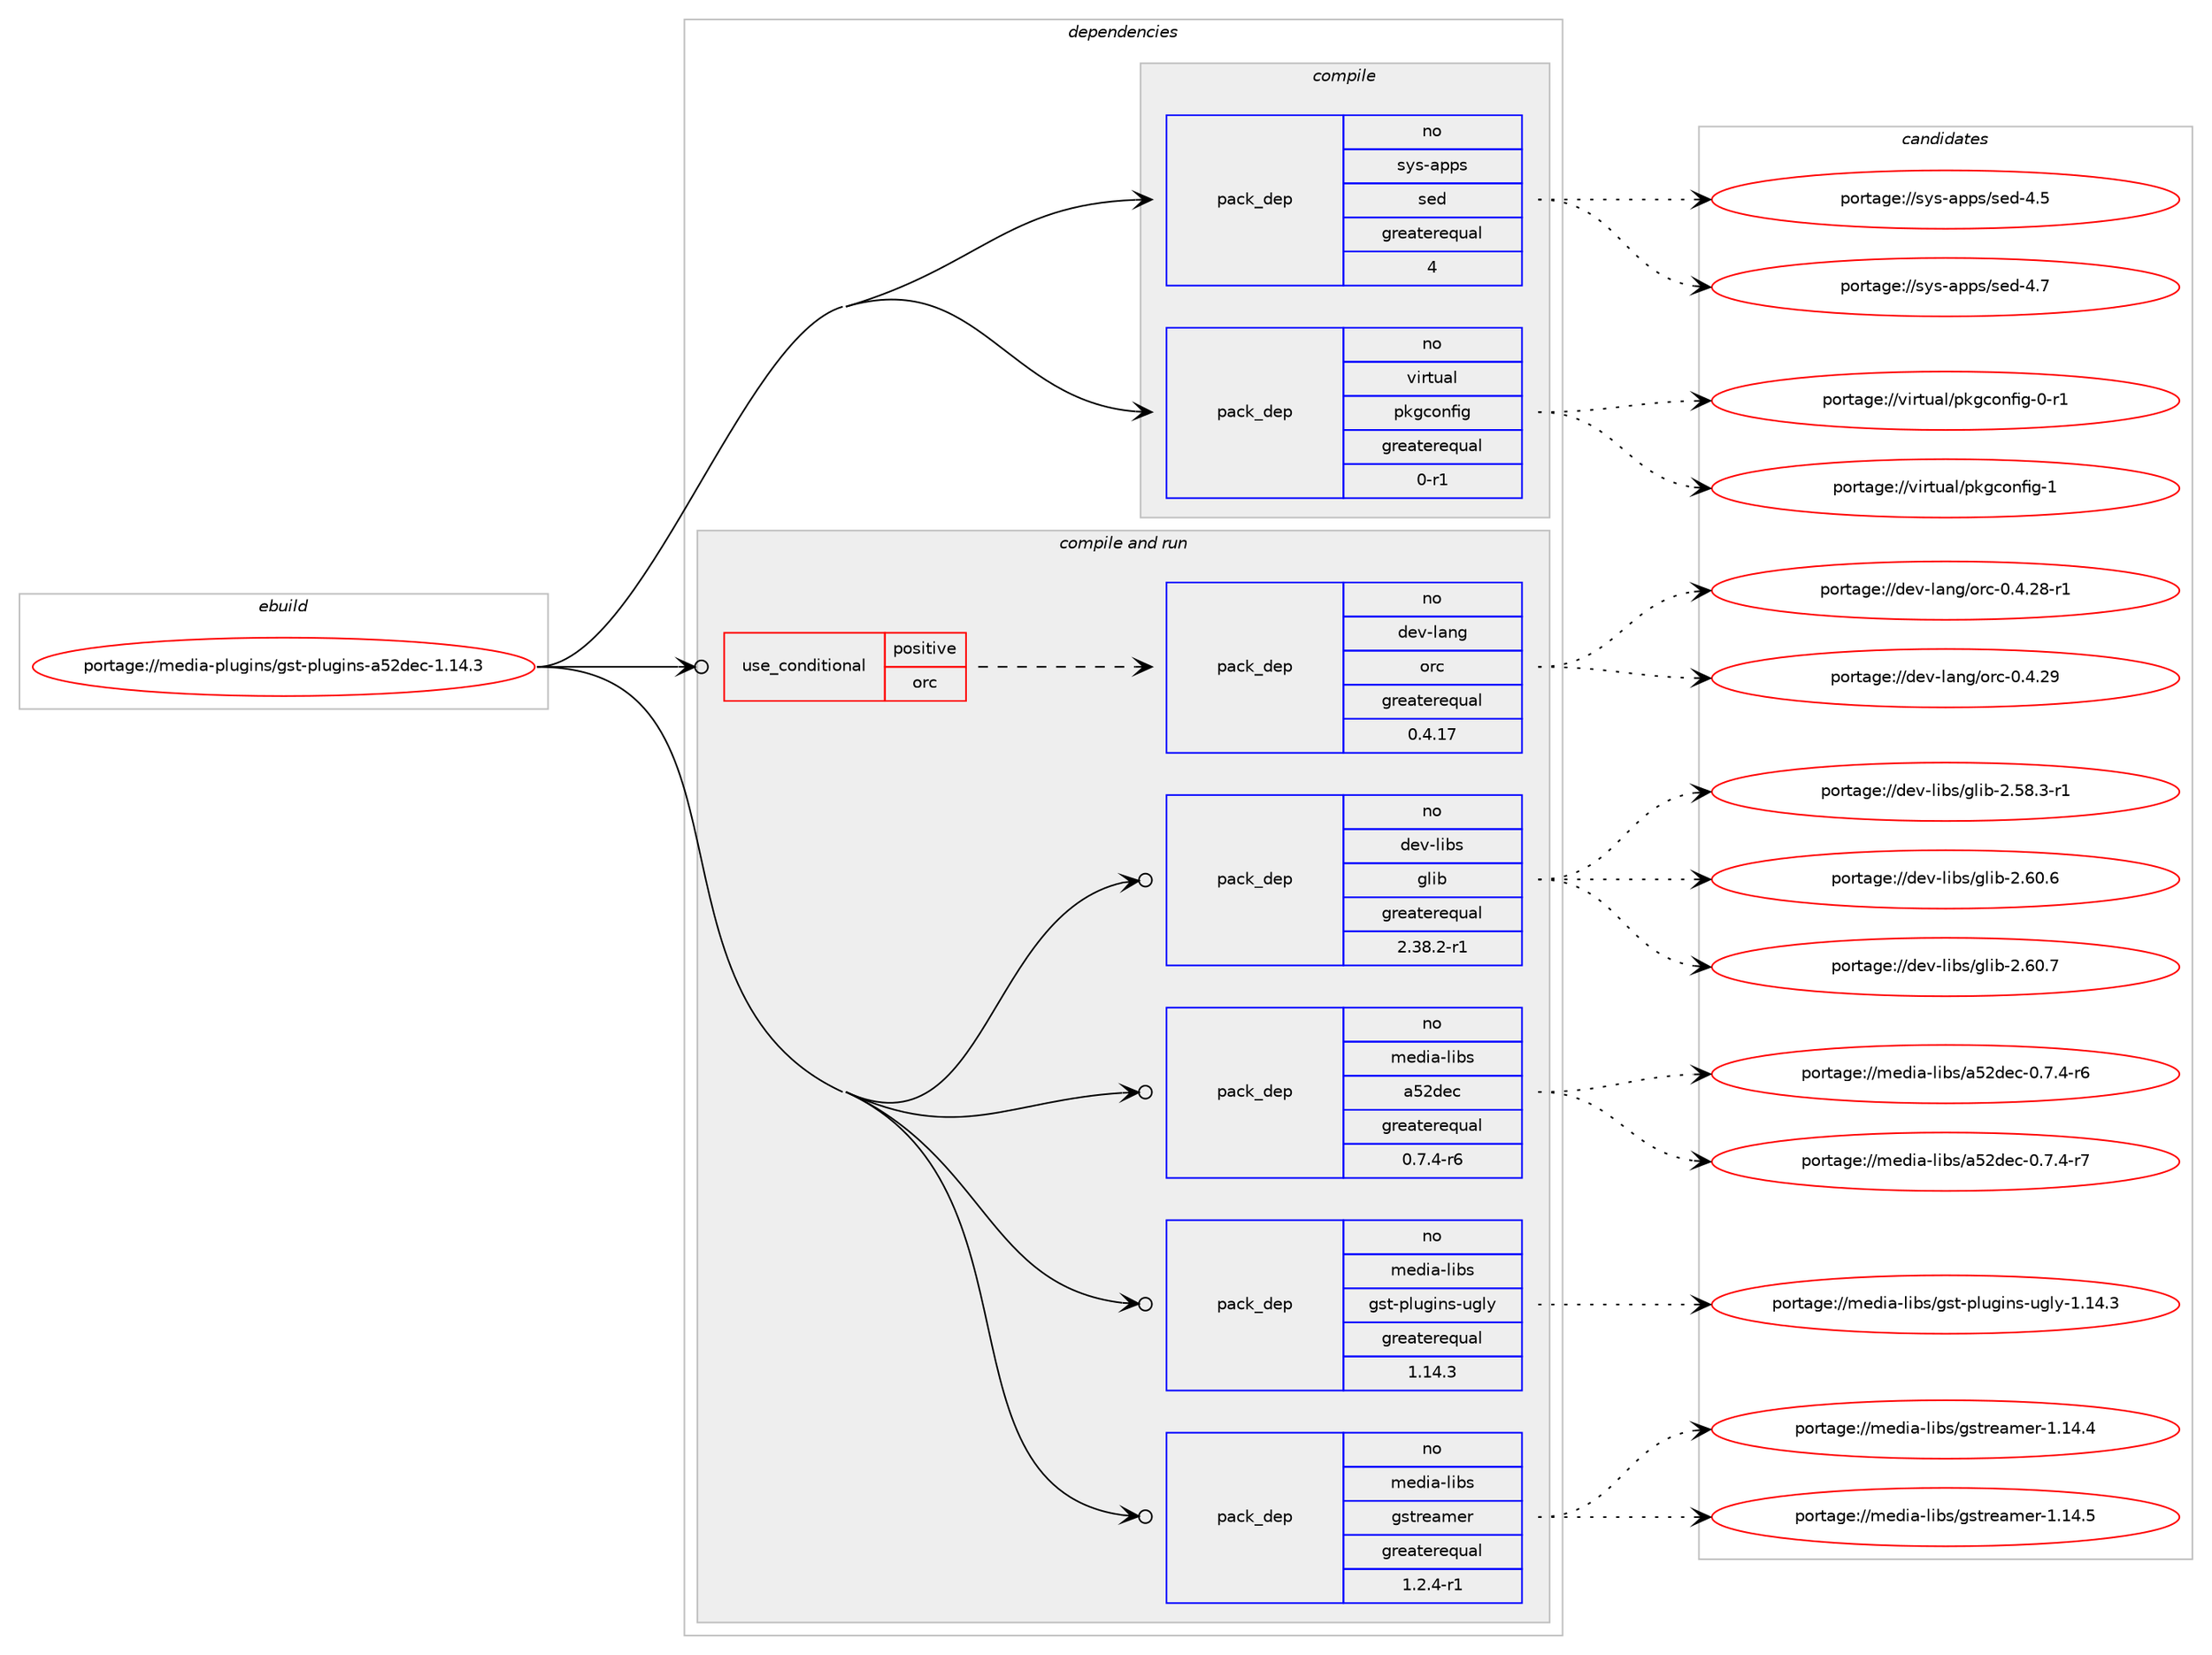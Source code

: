 digraph prolog {

# *************
# Graph options
# *************

newrank=true;
concentrate=true;
compound=true;
graph [rankdir=LR,fontname=Helvetica,fontsize=10,ranksep=1.5];#, ranksep=2.5, nodesep=0.2];
edge  [arrowhead=vee];
node  [fontname=Helvetica,fontsize=10];

# **********
# The ebuild
# **********

subgraph cluster_leftcol {
color=gray;
rank=same;
label=<<i>ebuild</i>>;
id [label="portage://media-plugins/gst-plugins-a52dec-1.14.3", color=red, width=4, href="../media-plugins/gst-plugins-a52dec-1.14.3.svg"];
}

# ****************
# The dependencies
# ****************

subgraph cluster_midcol {
color=gray;
label=<<i>dependencies</i>>;
subgraph cluster_compile {
fillcolor="#eeeeee";
style=filled;
label=<<i>compile</i>>;
subgraph pack238991 {
dependency325929 [label=<<TABLE BORDER="0" CELLBORDER="1" CELLSPACING="0" CELLPADDING="4" WIDTH="220"><TR><TD ROWSPAN="6" CELLPADDING="30">pack_dep</TD></TR><TR><TD WIDTH="110">no</TD></TR><TR><TD>sys-apps</TD></TR><TR><TD>sed</TD></TR><TR><TD>greaterequal</TD></TR><TR><TD>4</TD></TR></TABLE>>, shape=none, color=blue];
}
id:e -> dependency325929:w [weight=20,style="solid",arrowhead="vee"];
subgraph pack238992 {
dependency325930 [label=<<TABLE BORDER="0" CELLBORDER="1" CELLSPACING="0" CELLPADDING="4" WIDTH="220"><TR><TD ROWSPAN="6" CELLPADDING="30">pack_dep</TD></TR><TR><TD WIDTH="110">no</TD></TR><TR><TD>virtual</TD></TR><TR><TD>pkgconfig</TD></TR><TR><TD>greaterequal</TD></TR><TR><TD>0-r1</TD></TR></TABLE>>, shape=none, color=blue];
}
id:e -> dependency325930:w [weight=20,style="solid",arrowhead="vee"];
}
subgraph cluster_compileandrun {
fillcolor="#eeeeee";
style=filled;
label=<<i>compile and run</i>>;
subgraph cond81568 {
dependency325931 [label=<<TABLE BORDER="0" CELLBORDER="1" CELLSPACING="0" CELLPADDING="4"><TR><TD ROWSPAN="3" CELLPADDING="10">use_conditional</TD></TR><TR><TD>positive</TD></TR><TR><TD>orc</TD></TR></TABLE>>, shape=none, color=red];
subgraph pack238993 {
dependency325932 [label=<<TABLE BORDER="0" CELLBORDER="1" CELLSPACING="0" CELLPADDING="4" WIDTH="220"><TR><TD ROWSPAN="6" CELLPADDING="30">pack_dep</TD></TR><TR><TD WIDTH="110">no</TD></TR><TR><TD>dev-lang</TD></TR><TR><TD>orc</TD></TR><TR><TD>greaterequal</TD></TR><TR><TD>0.4.17</TD></TR></TABLE>>, shape=none, color=blue];
}
dependency325931:e -> dependency325932:w [weight=20,style="dashed",arrowhead="vee"];
}
id:e -> dependency325931:w [weight=20,style="solid",arrowhead="odotvee"];
subgraph pack238994 {
dependency325933 [label=<<TABLE BORDER="0" CELLBORDER="1" CELLSPACING="0" CELLPADDING="4" WIDTH="220"><TR><TD ROWSPAN="6" CELLPADDING="30">pack_dep</TD></TR><TR><TD WIDTH="110">no</TD></TR><TR><TD>dev-libs</TD></TR><TR><TD>glib</TD></TR><TR><TD>greaterequal</TD></TR><TR><TD>2.38.2-r1</TD></TR></TABLE>>, shape=none, color=blue];
}
id:e -> dependency325933:w [weight=20,style="solid",arrowhead="odotvee"];
subgraph pack238995 {
dependency325934 [label=<<TABLE BORDER="0" CELLBORDER="1" CELLSPACING="0" CELLPADDING="4" WIDTH="220"><TR><TD ROWSPAN="6" CELLPADDING="30">pack_dep</TD></TR><TR><TD WIDTH="110">no</TD></TR><TR><TD>media-libs</TD></TR><TR><TD>a52dec</TD></TR><TR><TD>greaterequal</TD></TR><TR><TD>0.7.4-r6</TD></TR></TABLE>>, shape=none, color=blue];
}
id:e -> dependency325934:w [weight=20,style="solid",arrowhead="odotvee"];
subgraph pack238996 {
dependency325935 [label=<<TABLE BORDER="0" CELLBORDER="1" CELLSPACING="0" CELLPADDING="4" WIDTH="220"><TR><TD ROWSPAN="6" CELLPADDING="30">pack_dep</TD></TR><TR><TD WIDTH="110">no</TD></TR><TR><TD>media-libs</TD></TR><TR><TD>gst-plugins-ugly</TD></TR><TR><TD>greaterequal</TD></TR><TR><TD>1.14.3</TD></TR></TABLE>>, shape=none, color=blue];
}
id:e -> dependency325935:w [weight=20,style="solid",arrowhead="odotvee"];
subgraph pack238997 {
dependency325936 [label=<<TABLE BORDER="0" CELLBORDER="1" CELLSPACING="0" CELLPADDING="4" WIDTH="220"><TR><TD ROWSPAN="6" CELLPADDING="30">pack_dep</TD></TR><TR><TD WIDTH="110">no</TD></TR><TR><TD>media-libs</TD></TR><TR><TD>gstreamer</TD></TR><TR><TD>greaterequal</TD></TR><TR><TD>1.2.4-r1</TD></TR></TABLE>>, shape=none, color=blue];
}
id:e -> dependency325936:w [weight=20,style="solid",arrowhead="odotvee"];
}
subgraph cluster_run {
fillcolor="#eeeeee";
style=filled;
label=<<i>run</i>>;
}
}

# **************
# The candidates
# **************

subgraph cluster_choices {
rank=same;
color=gray;
label=<<i>candidates</i>>;

subgraph choice238991 {
color=black;
nodesep=1;
choiceportage11512111545971121121154711510110045524653 [label="portage://sys-apps/sed-4.5", color=red, width=4,href="../sys-apps/sed-4.5.svg"];
choiceportage11512111545971121121154711510110045524655 [label="portage://sys-apps/sed-4.7", color=red, width=4,href="../sys-apps/sed-4.7.svg"];
dependency325929:e -> choiceportage11512111545971121121154711510110045524653:w [style=dotted,weight="100"];
dependency325929:e -> choiceportage11512111545971121121154711510110045524655:w [style=dotted,weight="100"];
}
subgraph choice238992 {
color=black;
nodesep=1;
choiceportage11810511411611797108471121071039911111010210510345484511449 [label="portage://virtual/pkgconfig-0-r1", color=red, width=4,href="../virtual/pkgconfig-0-r1.svg"];
choiceportage1181051141161179710847112107103991111101021051034549 [label="portage://virtual/pkgconfig-1", color=red, width=4,href="../virtual/pkgconfig-1.svg"];
dependency325930:e -> choiceportage11810511411611797108471121071039911111010210510345484511449:w [style=dotted,weight="100"];
dependency325930:e -> choiceportage1181051141161179710847112107103991111101021051034549:w [style=dotted,weight="100"];
}
subgraph choice238993 {
color=black;
nodesep=1;
choiceportage10010111845108971101034711111499454846524650564511449 [label="portage://dev-lang/orc-0.4.28-r1", color=red, width=4,href="../dev-lang/orc-0.4.28-r1.svg"];
choiceportage1001011184510897110103471111149945484652465057 [label="portage://dev-lang/orc-0.4.29", color=red, width=4,href="../dev-lang/orc-0.4.29.svg"];
dependency325932:e -> choiceportage10010111845108971101034711111499454846524650564511449:w [style=dotted,weight="100"];
dependency325932:e -> choiceportage1001011184510897110103471111149945484652465057:w [style=dotted,weight="100"];
}
subgraph choice238994 {
color=black;
nodesep=1;
choiceportage10010111845108105981154710310810598455046535646514511449 [label="portage://dev-libs/glib-2.58.3-r1", color=red, width=4,href="../dev-libs/glib-2.58.3-r1.svg"];
choiceportage1001011184510810598115471031081059845504654484654 [label="portage://dev-libs/glib-2.60.6", color=red, width=4,href="../dev-libs/glib-2.60.6.svg"];
choiceportage1001011184510810598115471031081059845504654484655 [label="portage://dev-libs/glib-2.60.7", color=red, width=4,href="../dev-libs/glib-2.60.7.svg"];
dependency325933:e -> choiceportage10010111845108105981154710310810598455046535646514511449:w [style=dotted,weight="100"];
dependency325933:e -> choiceportage1001011184510810598115471031081059845504654484654:w [style=dotted,weight="100"];
dependency325933:e -> choiceportage1001011184510810598115471031081059845504654484655:w [style=dotted,weight="100"];
}
subgraph choice238995 {
color=black;
nodesep=1;
choiceportage10910110010597451081059811547975350100101994548465546524511454 [label="portage://media-libs/a52dec-0.7.4-r6", color=red, width=4,href="../media-libs/a52dec-0.7.4-r6.svg"];
choiceportage10910110010597451081059811547975350100101994548465546524511455 [label="portage://media-libs/a52dec-0.7.4-r7", color=red, width=4,href="../media-libs/a52dec-0.7.4-r7.svg"];
dependency325934:e -> choiceportage10910110010597451081059811547975350100101994548465546524511454:w [style=dotted,weight="100"];
dependency325934:e -> choiceportage10910110010597451081059811547975350100101994548465546524511455:w [style=dotted,weight="100"];
}
subgraph choice238996 {
color=black;
nodesep=1;
choiceportage10910110010597451081059811547103115116451121081171031051101154511710310812145494649524651 [label="portage://media-libs/gst-plugins-ugly-1.14.3", color=red, width=4,href="../media-libs/gst-plugins-ugly-1.14.3.svg"];
dependency325935:e -> choiceportage10910110010597451081059811547103115116451121081171031051101154511710310812145494649524651:w [style=dotted,weight="100"];
}
subgraph choice238997 {
color=black;
nodesep=1;
choiceportage109101100105974510810598115471031151161141019710910111445494649524652 [label="portage://media-libs/gstreamer-1.14.4", color=red, width=4,href="../media-libs/gstreamer-1.14.4.svg"];
choiceportage109101100105974510810598115471031151161141019710910111445494649524653 [label="portage://media-libs/gstreamer-1.14.5", color=red, width=4,href="../media-libs/gstreamer-1.14.5.svg"];
dependency325936:e -> choiceportage109101100105974510810598115471031151161141019710910111445494649524652:w [style=dotted,weight="100"];
dependency325936:e -> choiceportage109101100105974510810598115471031151161141019710910111445494649524653:w [style=dotted,weight="100"];
}
}

}
